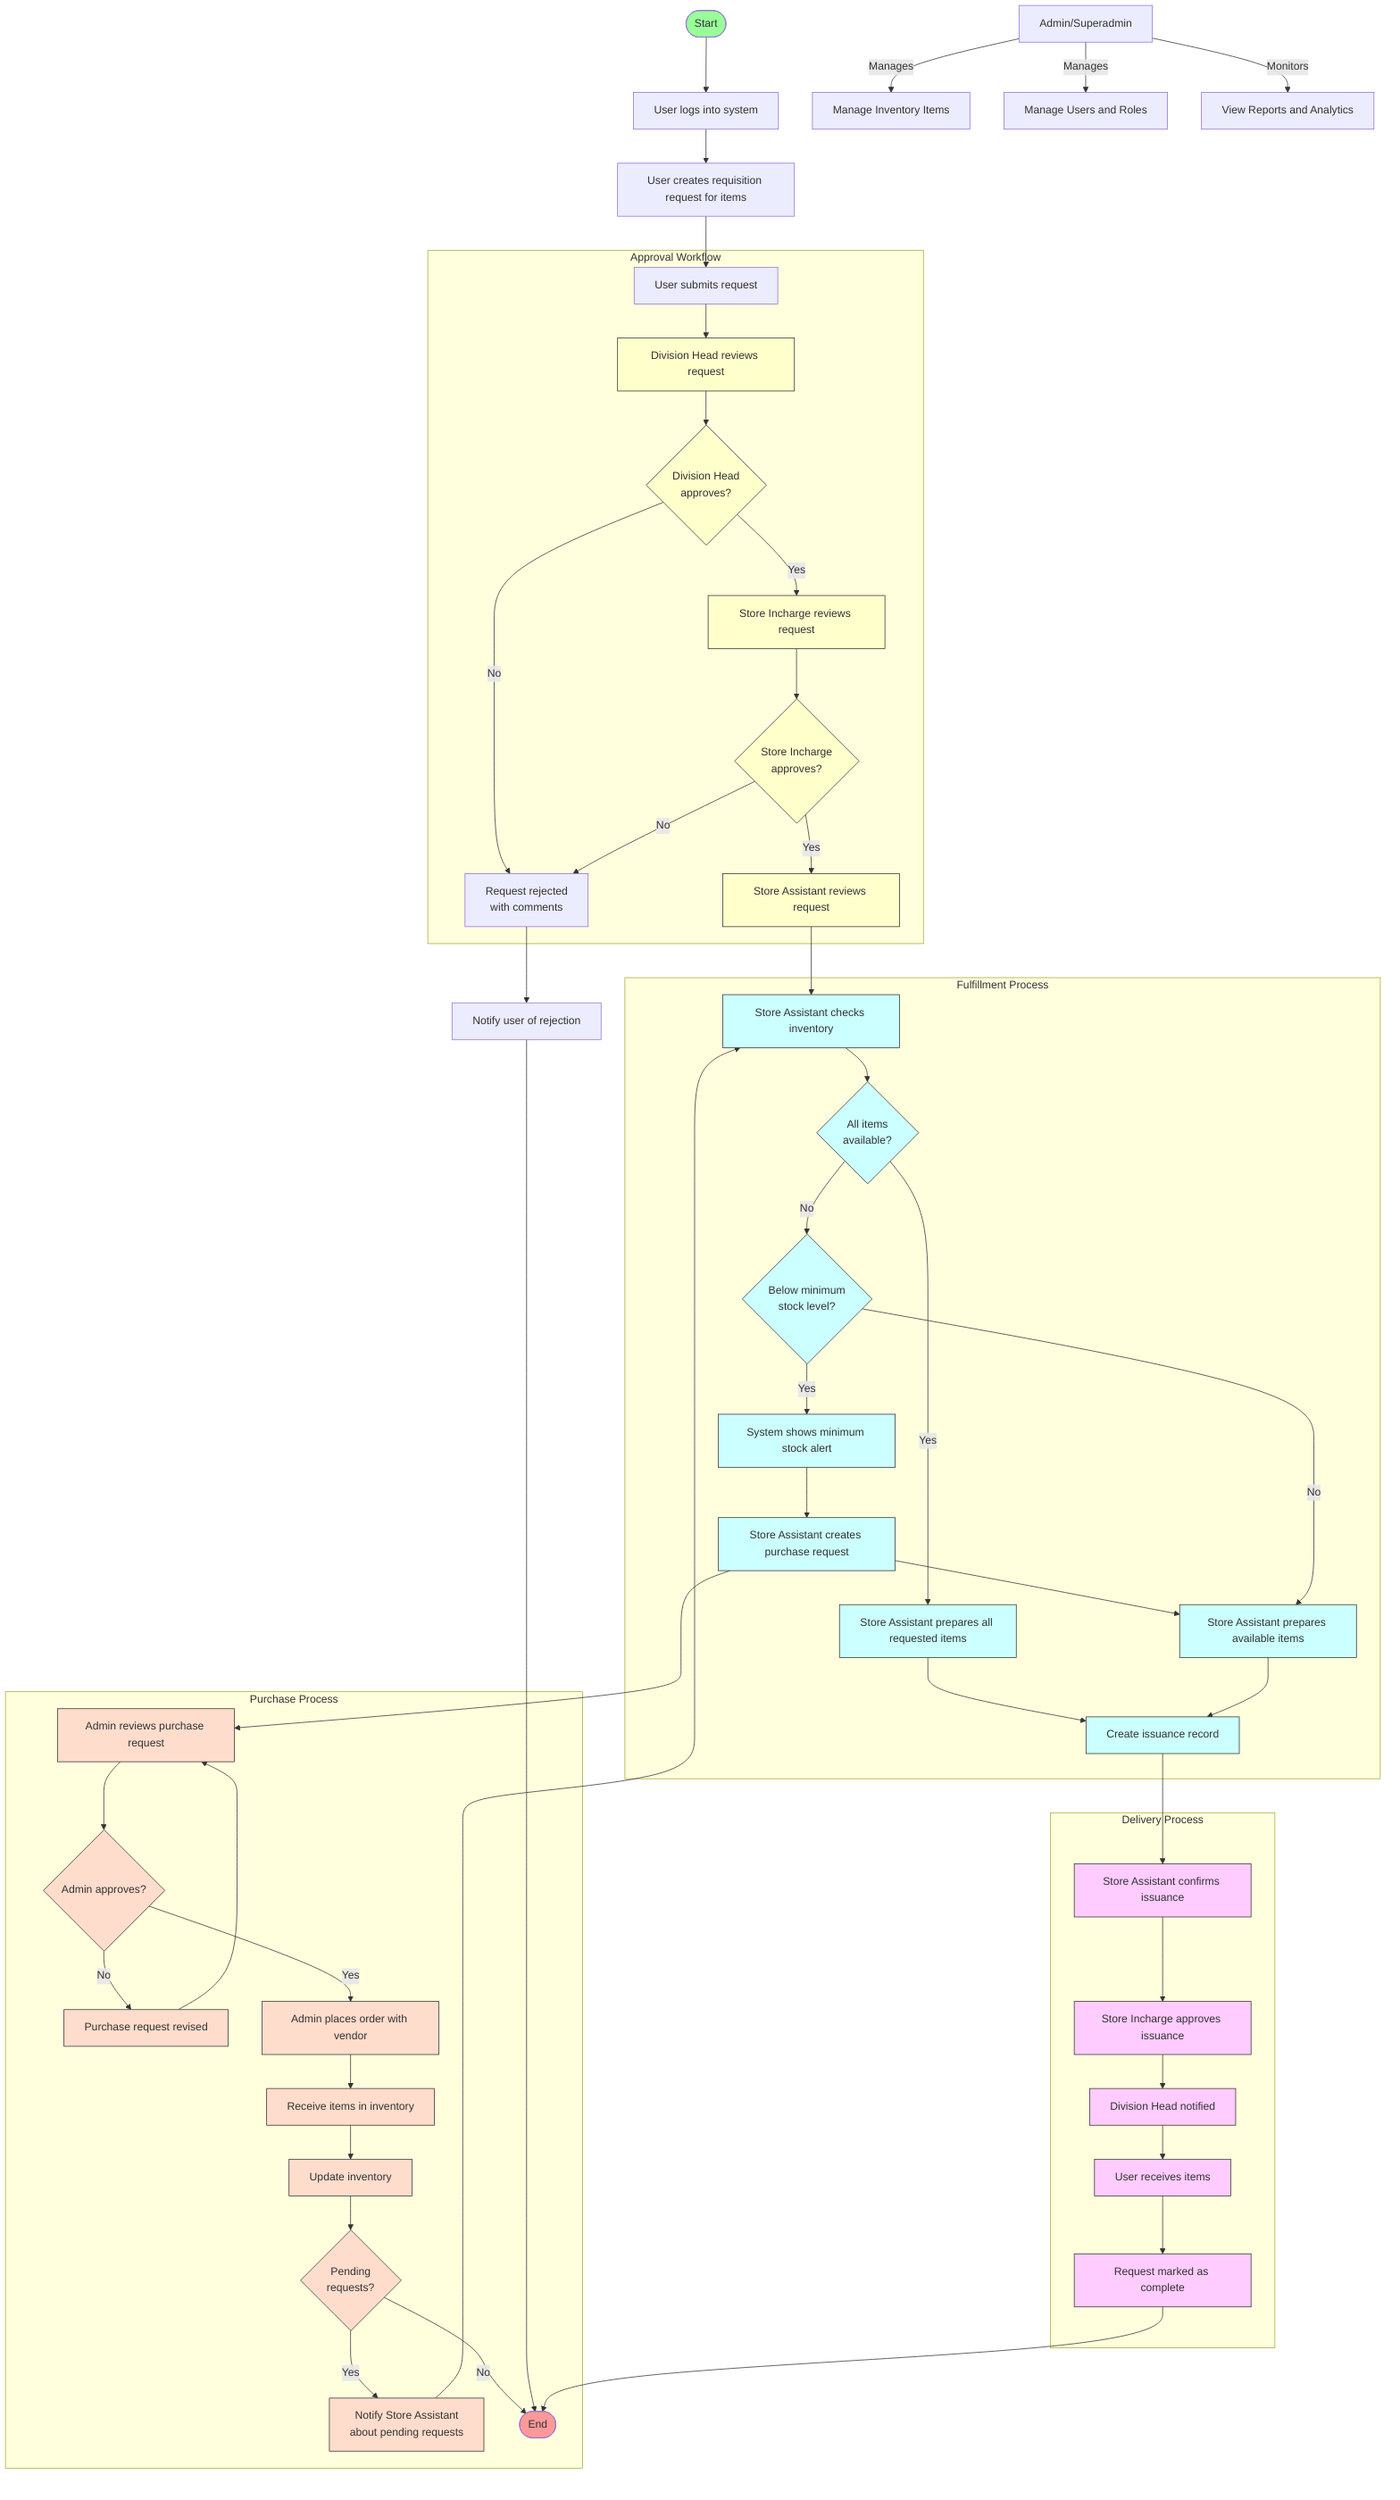 flowchart TD
    Start([Start]) --> UserLogin[User logs into system]
    UserLogin --> CreateRequest[User creates requisition request for items]
    CreateRequest --> SubmitRequest[User submits request]
    
    subgraph "Approval Workflow"
        SubmitRequest --> DivHeadReview[Division Head reviews request]
        DivHeadReview --> DivHeadDecision{Division Head\napproves?}
        DivHeadDecision -->|No| RequestRejected[Request rejected\nwith comments]
        DivHeadDecision -->|Yes| StoreInchargeReview[Store Incharge reviews request]
        StoreInchargeReview --> InchargeDecision{Store Incharge\napproves?}
        InchargeDecision -->|No| RequestRejected
        InchargeDecision -->|Yes| AssistantReview[Store Assistant reviews request]
    end
    
    subgraph "Fulfillment Process"
        AssistantReview --> CheckInventory[Store Assistant checks inventory]
        CheckInventory --> AvailabilityCheck{All items\navailable?}
        
        AvailabilityCheck -->|Yes| PrepareItems[Store Assistant prepares all requested items]
        AvailabilityCheck -->|No| CheckMinimumStock{Below minimum\nstock level?}
        
        CheckMinimumStock -->|Yes| ShowAlert[System shows minimum stock alert]
        ShowAlert --> CreatePurchaseRequest[Store Assistant creates purchase request]
        CreatePurchaseRequest --> PartialFulfill[Store Assistant prepares available items]
        
        CheckMinimumStock -->|No| PartialFulfill
        
        PrepareItems --> CreateIssuance[Create issuance record]
        PartialFulfill --> CreateIssuance
    end
    
    subgraph "Delivery Process"
        CreateIssuance --> AssistantConfirms[Store Assistant confirms issuance]
        AssistantConfirms --> InchargeApproves[Store Incharge approves issuance]
        InchargeApproves --> DivHeadNotified[Division Head notified]
        DivHeadNotified --> UserReceives[User receives items]
        UserReceives --> RequestComplete[Request marked as complete]
    end
    
    subgraph "Purchase Process"
        CreatePurchaseRequest --> AdminReview[Admin reviews purchase request]
        AdminReview --> ApproveOrder{Admin approves?}
        ApproveOrder -->|No| ReviseRequest[Purchase request revised]
        ReviseRequest --> AdminReview
        ApproveOrder -->|Yes| PlaceOrder[Admin places order with vendor]
        PlaceOrder --> ReceiveItems[Receive items in inventory]
        ReceiveItems --> UpdateInventory[Update inventory]
        
        UpdateInventory --> FulfillPending{Pending\nrequests?}
        FulfillPending -->|Yes| NotifyAssistant[Notify Store Assistant\nabout pending requests]
        NotifyAssistant --> CheckInventory
        FulfillPending -->|No| End([End])
    end
    
    RequestRejected --> Notify[Notify user of rejection]
    Notify --> End
    RequestComplete --> End
    
    %% Admin Functions
    Admin[Admin/Superadmin] -->|Manages| ManageItems[Manage Inventory Items]
    Admin -->|Manages| ManageUsers[Manage Users and Roles]
    Admin -->|Monitors| ViewReports[View Reports and Analytics]
    
    style Start fill:#99ff99
    style End fill:#ff9999
    
    classDef approvalProcess fill:#ffffcc,stroke:#333
    classDef fulfillmentProcess fill:#ccffff,stroke:#333
    classDef deliveryProcess fill:#ffccff,stroke:#333
    classDef purchaseProcess fill:#ffddcc,stroke:#333
    
    class DivHeadReview,DivHeadDecision,StoreInchargeReview,InchargeDecision,AssistantReview approvalProcess
    class CheckInventory,AvailabilityCheck,PrepareItems,CheckMinimumStock,ShowAlert,CreatePurchaseRequest,PartialFulfill,CreateIssuance fulfillmentProcess
    class AssistantConfirms,InchargeApproves,DivHeadNotified,UserReceives,RequestComplete deliveryProcess
    class AdminReview,ApproveOrder,ReviseRequest,PlaceOrder,ReceiveItems,UpdateInventory,FulfillPending,NotifyAssistant purchaseProcess